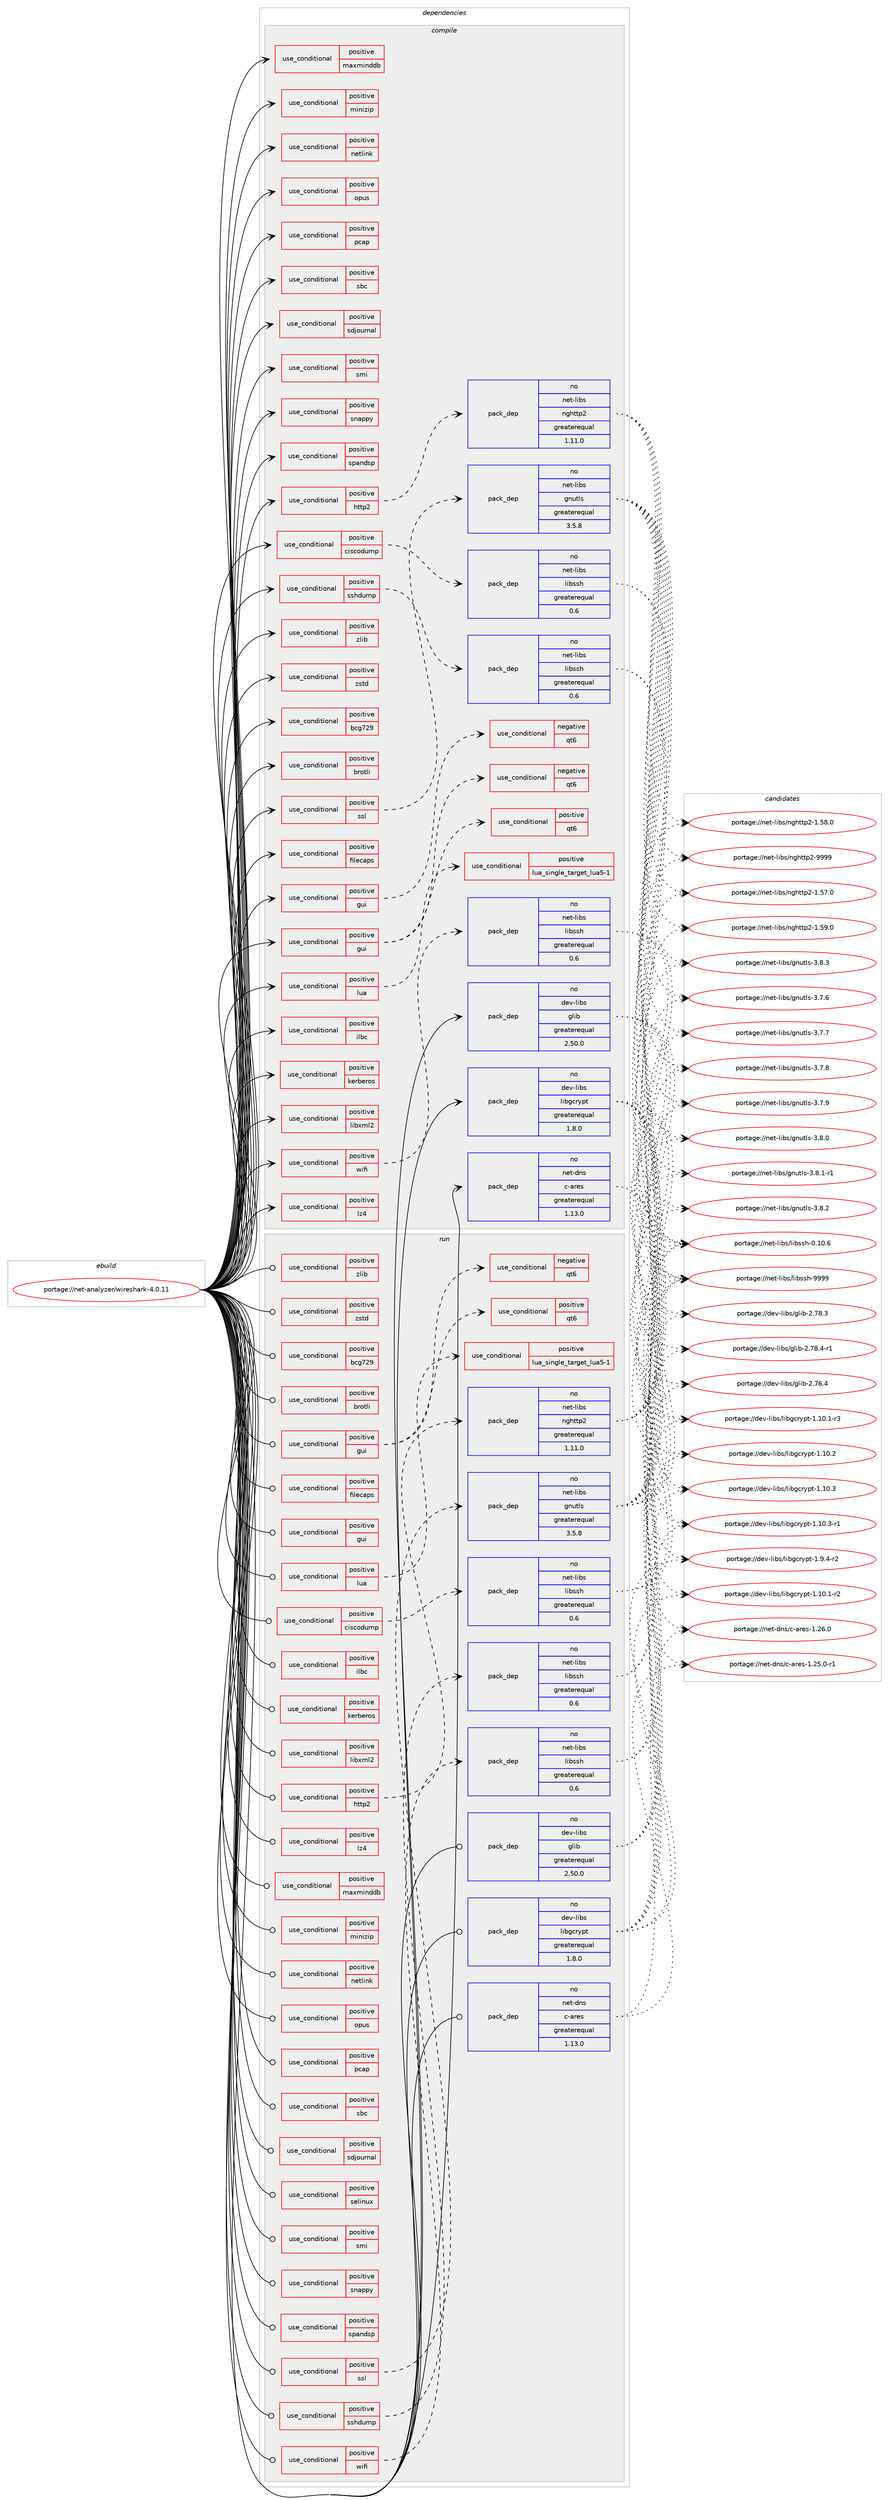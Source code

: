 digraph prolog {

# *************
# Graph options
# *************

newrank=true;
concentrate=true;
compound=true;
graph [rankdir=LR,fontname=Helvetica,fontsize=10,ranksep=1.5];#, ranksep=2.5, nodesep=0.2];
edge  [arrowhead=vee];
node  [fontname=Helvetica,fontsize=10];

# **********
# The ebuild
# **********

subgraph cluster_leftcol {
color=gray;
rank=same;
label=<<i>ebuild</i>>;
id [label="portage://net-analyzer/wireshark-4.0.11", color=red, width=4, href="../net-analyzer/wireshark-4.0.11.svg"];
}

# ****************
# The dependencies
# ****************

subgraph cluster_midcol {
color=gray;
label=<<i>dependencies</i>>;
subgraph cluster_compile {
fillcolor="#eeeeee";
style=filled;
label=<<i>compile</i>>;
subgraph cond592 {
dependency757 [label=<<TABLE BORDER="0" CELLBORDER="1" CELLSPACING="0" CELLPADDING="4"><TR><TD ROWSPAN="3" CELLPADDING="10">use_conditional</TD></TR><TR><TD>positive</TD></TR><TR><TD>bcg729</TD></TR></TABLE>>, shape=none, color=red];
# *** BEGIN UNKNOWN DEPENDENCY TYPE (TODO) ***
# dependency757 -> package_dependency(portage://net-analyzer/wireshark-4.0.11,install,no,media-libs,bcg729,none,[,,],[],[])
# *** END UNKNOWN DEPENDENCY TYPE (TODO) ***

}
id:e -> dependency757:w [weight=20,style="solid",arrowhead="vee"];
subgraph cond593 {
dependency758 [label=<<TABLE BORDER="0" CELLBORDER="1" CELLSPACING="0" CELLPADDING="4"><TR><TD ROWSPAN="3" CELLPADDING="10">use_conditional</TD></TR><TR><TD>positive</TD></TR><TR><TD>brotli</TD></TR></TABLE>>, shape=none, color=red];
# *** BEGIN UNKNOWN DEPENDENCY TYPE (TODO) ***
# dependency758 -> package_dependency(portage://net-analyzer/wireshark-4.0.11,install,no,app-arch,brotli,none,[,,],any_same_slot,[])
# *** END UNKNOWN DEPENDENCY TYPE (TODO) ***

}
id:e -> dependency758:w [weight=20,style="solid",arrowhead="vee"];
subgraph cond594 {
dependency759 [label=<<TABLE BORDER="0" CELLBORDER="1" CELLSPACING="0" CELLPADDING="4"><TR><TD ROWSPAN="3" CELLPADDING="10">use_conditional</TD></TR><TR><TD>positive</TD></TR><TR><TD>ciscodump</TD></TR></TABLE>>, shape=none, color=red];
subgraph pack150 {
dependency760 [label=<<TABLE BORDER="0" CELLBORDER="1" CELLSPACING="0" CELLPADDING="4" WIDTH="220"><TR><TD ROWSPAN="6" CELLPADDING="30">pack_dep</TD></TR><TR><TD WIDTH="110">no</TD></TR><TR><TD>net-libs</TD></TR><TR><TD>libssh</TD></TR><TR><TD>greaterequal</TD></TR><TR><TD>0.6</TD></TR></TABLE>>, shape=none, color=blue];
}
dependency759:e -> dependency760:w [weight=20,style="dashed",arrowhead="vee"];
}
id:e -> dependency759:w [weight=20,style="solid",arrowhead="vee"];
subgraph cond595 {
dependency761 [label=<<TABLE BORDER="0" CELLBORDER="1" CELLSPACING="0" CELLPADDING="4"><TR><TD ROWSPAN="3" CELLPADDING="10">use_conditional</TD></TR><TR><TD>positive</TD></TR><TR><TD>filecaps</TD></TR></TABLE>>, shape=none, color=red];
# *** BEGIN UNKNOWN DEPENDENCY TYPE (TODO) ***
# dependency761 -> package_dependency(portage://net-analyzer/wireshark-4.0.11,install,no,sys-libs,libcap,none,[,,],[],[])
# *** END UNKNOWN DEPENDENCY TYPE (TODO) ***

}
id:e -> dependency761:w [weight=20,style="solid",arrowhead="vee"];
subgraph cond596 {
dependency762 [label=<<TABLE BORDER="0" CELLBORDER="1" CELLSPACING="0" CELLPADDING="4"><TR><TD ROWSPAN="3" CELLPADDING="10">use_conditional</TD></TR><TR><TD>positive</TD></TR><TR><TD>gui</TD></TR></TABLE>>, shape=none, color=red];
subgraph cond597 {
dependency763 [label=<<TABLE BORDER="0" CELLBORDER="1" CELLSPACING="0" CELLPADDING="4"><TR><TD ROWSPAN="3" CELLPADDING="10">use_conditional</TD></TR><TR><TD>negative</TD></TR><TR><TD>qt6</TD></TR></TABLE>>, shape=none, color=red];
# *** BEGIN UNKNOWN DEPENDENCY TYPE (TODO) ***
# dependency763 -> package_dependency(portage://net-analyzer/wireshark-4.0.11,install,no,dev-qt,qtdeclarative,none,[,,],[slot(5)],[])
# *** END UNKNOWN DEPENDENCY TYPE (TODO) ***

}
dependency762:e -> dependency763:w [weight=20,style="dashed",arrowhead="vee"];
}
id:e -> dependency762:w [weight=20,style="solid",arrowhead="vee"];
subgraph cond598 {
dependency764 [label=<<TABLE BORDER="0" CELLBORDER="1" CELLSPACING="0" CELLPADDING="4"><TR><TD ROWSPAN="3" CELLPADDING="10">use_conditional</TD></TR><TR><TD>positive</TD></TR><TR><TD>gui</TD></TR></TABLE>>, shape=none, color=red];
# *** BEGIN UNKNOWN DEPENDENCY TYPE (TODO) ***
# dependency764 -> package_dependency(portage://net-analyzer/wireshark-4.0.11,install,no,x11-misc,xdg-utils,none,[,,],[],[])
# *** END UNKNOWN DEPENDENCY TYPE (TODO) ***

subgraph cond599 {
dependency765 [label=<<TABLE BORDER="0" CELLBORDER="1" CELLSPACING="0" CELLPADDING="4"><TR><TD ROWSPAN="3" CELLPADDING="10">use_conditional</TD></TR><TR><TD>positive</TD></TR><TR><TD>qt6</TD></TR></TABLE>>, shape=none, color=red];
# *** BEGIN UNKNOWN DEPENDENCY TYPE (TODO) ***
# dependency765 -> package_dependency(portage://net-analyzer/wireshark-4.0.11,install,no,dev-qt,qtbase,none,[,,],[slot(6)],[use(enable(concurrent),none),use(enable(dbus),none),use(enable(gui),none),use(enable(widgets),none)])
# *** END UNKNOWN DEPENDENCY TYPE (TODO) ***

# *** BEGIN UNKNOWN DEPENDENCY TYPE (TODO) ***
# dependency765 -> package_dependency(portage://net-analyzer/wireshark-4.0.11,install,no,dev-qt,qt5compat,none,[,,],[slot(6)],[])
# *** END UNKNOWN DEPENDENCY TYPE (TODO) ***

# *** BEGIN UNKNOWN DEPENDENCY TYPE (TODO) ***
# dependency765 -> package_dependency(portage://net-analyzer/wireshark-4.0.11,install,no,dev-qt,qtmultimedia,none,[,,],[slot(6)],[])
# *** END UNKNOWN DEPENDENCY TYPE (TODO) ***

}
dependency764:e -> dependency765:w [weight=20,style="dashed",arrowhead="vee"];
subgraph cond600 {
dependency766 [label=<<TABLE BORDER="0" CELLBORDER="1" CELLSPACING="0" CELLPADDING="4"><TR><TD ROWSPAN="3" CELLPADDING="10">use_conditional</TD></TR><TR><TD>negative</TD></TR><TR><TD>qt6</TD></TR></TABLE>>, shape=none, color=red];
# *** BEGIN UNKNOWN DEPENDENCY TYPE (TODO) ***
# dependency766 -> package_dependency(portage://net-analyzer/wireshark-4.0.11,install,no,dev-qt,qtcore,none,[,,],[slot(5)],[])
# *** END UNKNOWN DEPENDENCY TYPE (TODO) ***

# *** BEGIN UNKNOWN DEPENDENCY TYPE (TODO) ***
# dependency766 -> package_dependency(portage://net-analyzer/wireshark-4.0.11,install,no,dev-qt,qtconcurrent,none,[,,],[slot(5)],[])
# *** END UNKNOWN DEPENDENCY TYPE (TODO) ***

# *** BEGIN UNKNOWN DEPENDENCY TYPE (TODO) ***
# dependency766 -> package_dependency(portage://net-analyzer/wireshark-4.0.11,install,no,dev-qt,qtgui,none,[,,],[slot(5)],[])
# *** END UNKNOWN DEPENDENCY TYPE (TODO) ***

# *** BEGIN UNKNOWN DEPENDENCY TYPE (TODO) ***
# dependency766 -> package_dependency(portage://net-analyzer/wireshark-4.0.11,install,no,dev-qt,qtmultimedia,none,[,,],[slot(5)],[])
# *** END UNKNOWN DEPENDENCY TYPE (TODO) ***

# *** BEGIN UNKNOWN DEPENDENCY TYPE (TODO) ***
# dependency766 -> package_dependency(portage://net-analyzer/wireshark-4.0.11,install,no,dev-qt,qtprintsupport,none,[,,],[slot(5)],[])
# *** END UNKNOWN DEPENDENCY TYPE (TODO) ***

# *** BEGIN UNKNOWN DEPENDENCY TYPE (TODO) ***
# dependency766 -> package_dependency(portage://net-analyzer/wireshark-4.0.11,install,no,dev-qt,qtwidgets,none,[,,],[slot(5)],[])
# *** END UNKNOWN DEPENDENCY TYPE (TODO) ***

}
dependency764:e -> dependency766:w [weight=20,style="dashed",arrowhead="vee"];
}
id:e -> dependency764:w [weight=20,style="solid",arrowhead="vee"];
subgraph cond601 {
dependency767 [label=<<TABLE BORDER="0" CELLBORDER="1" CELLSPACING="0" CELLPADDING="4"><TR><TD ROWSPAN="3" CELLPADDING="10">use_conditional</TD></TR><TR><TD>positive</TD></TR><TR><TD>http2</TD></TR></TABLE>>, shape=none, color=red];
subgraph pack151 {
dependency768 [label=<<TABLE BORDER="0" CELLBORDER="1" CELLSPACING="0" CELLPADDING="4" WIDTH="220"><TR><TD ROWSPAN="6" CELLPADDING="30">pack_dep</TD></TR><TR><TD WIDTH="110">no</TD></TR><TR><TD>net-libs</TD></TR><TR><TD>nghttp2</TD></TR><TR><TD>greaterequal</TD></TR><TR><TD>1.11.0</TD></TR></TABLE>>, shape=none, color=blue];
}
dependency767:e -> dependency768:w [weight=20,style="dashed",arrowhead="vee"];
}
id:e -> dependency767:w [weight=20,style="solid",arrowhead="vee"];
subgraph cond602 {
dependency769 [label=<<TABLE BORDER="0" CELLBORDER="1" CELLSPACING="0" CELLPADDING="4"><TR><TD ROWSPAN="3" CELLPADDING="10">use_conditional</TD></TR><TR><TD>positive</TD></TR><TR><TD>ilbc</TD></TR></TABLE>>, shape=none, color=red];
# *** BEGIN UNKNOWN DEPENDENCY TYPE (TODO) ***
# dependency769 -> package_dependency(portage://net-analyzer/wireshark-4.0.11,install,no,media-libs,libilbc,none,[,,],any_same_slot,[])
# *** END UNKNOWN DEPENDENCY TYPE (TODO) ***

}
id:e -> dependency769:w [weight=20,style="solid",arrowhead="vee"];
subgraph cond603 {
dependency770 [label=<<TABLE BORDER="0" CELLBORDER="1" CELLSPACING="0" CELLPADDING="4"><TR><TD ROWSPAN="3" CELLPADDING="10">use_conditional</TD></TR><TR><TD>positive</TD></TR><TR><TD>kerberos</TD></TR></TABLE>>, shape=none, color=red];
# *** BEGIN UNKNOWN DEPENDENCY TYPE (TODO) ***
# dependency770 -> package_dependency(portage://net-analyzer/wireshark-4.0.11,install,no,virtual,krb5,none,[,,],[],[])
# *** END UNKNOWN DEPENDENCY TYPE (TODO) ***

}
id:e -> dependency770:w [weight=20,style="solid",arrowhead="vee"];
subgraph cond604 {
dependency771 [label=<<TABLE BORDER="0" CELLBORDER="1" CELLSPACING="0" CELLPADDING="4"><TR><TD ROWSPAN="3" CELLPADDING="10">use_conditional</TD></TR><TR><TD>positive</TD></TR><TR><TD>libxml2</TD></TR></TABLE>>, shape=none, color=red];
# *** BEGIN UNKNOWN DEPENDENCY TYPE (TODO) ***
# dependency771 -> package_dependency(portage://net-analyzer/wireshark-4.0.11,install,no,dev-libs,libxml2,none,[,,],[],[])
# *** END UNKNOWN DEPENDENCY TYPE (TODO) ***

}
id:e -> dependency771:w [weight=20,style="solid",arrowhead="vee"];
subgraph cond605 {
dependency772 [label=<<TABLE BORDER="0" CELLBORDER="1" CELLSPACING="0" CELLPADDING="4"><TR><TD ROWSPAN="3" CELLPADDING="10">use_conditional</TD></TR><TR><TD>positive</TD></TR><TR><TD>lua</TD></TR></TABLE>>, shape=none, color=red];
subgraph cond606 {
dependency773 [label=<<TABLE BORDER="0" CELLBORDER="1" CELLSPACING="0" CELLPADDING="4"><TR><TD ROWSPAN="3" CELLPADDING="10">use_conditional</TD></TR><TR><TD>positive</TD></TR><TR><TD>lua_single_target_lua5-1</TD></TR></TABLE>>, shape=none, color=red];
# *** BEGIN UNKNOWN DEPENDENCY TYPE (TODO) ***
# dependency773 -> package_dependency(portage://net-analyzer/wireshark-4.0.11,install,no,dev-lang,lua,none,[,,],[slot(5.1)],[])
# *** END UNKNOWN DEPENDENCY TYPE (TODO) ***

}
dependency772:e -> dependency773:w [weight=20,style="dashed",arrowhead="vee"];
}
id:e -> dependency772:w [weight=20,style="solid",arrowhead="vee"];
subgraph cond607 {
dependency774 [label=<<TABLE BORDER="0" CELLBORDER="1" CELLSPACING="0" CELLPADDING="4"><TR><TD ROWSPAN="3" CELLPADDING="10">use_conditional</TD></TR><TR><TD>positive</TD></TR><TR><TD>lz4</TD></TR></TABLE>>, shape=none, color=red];
# *** BEGIN UNKNOWN DEPENDENCY TYPE (TODO) ***
# dependency774 -> package_dependency(portage://net-analyzer/wireshark-4.0.11,install,no,app-arch,lz4,none,[,,],any_same_slot,[])
# *** END UNKNOWN DEPENDENCY TYPE (TODO) ***

}
id:e -> dependency774:w [weight=20,style="solid",arrowhead="vee"];
subgraph cond608 {
dependency775 [label=<<TABLE BORDER="0" CELLBORDER="1" CELLSPACING="0" CELLPADDING="4"><TR><TD ROWSPAN="3" CELLPADDING="10">use_conditional</TD></TR><TR><TD>positive</TD></TR><TR><TD>maxminddb</TD></TR></TABLE>>, shape=none, color=red];
# *** BEGIN UNKNOWN DEPENDENCY TYPE (TODO) ***
# dependency775 -> package_dependency(portage://net-analyzer/wireshark-4.0.11,install,no,dev-libs,libmaxminddb,none,[,,],any_same_slot,[])
# *** END UNKNOWN DEPENDENCY TYPE (TODO) ***

}
id:e -> dependency775:w [weight=20,style="solid",arrowhead="vee"];
subgraph cond609 {
dependency776 [label=<<TABLE BORDER="0" CELLBORDER="1" CELLSPACING="0" CELLPADDING="4"><TR><TD ROWSPAN="3" CELLPADDING="10">use_conditional</TD></TR><TR><TD>positive</TD></TR><TR><TD>minizip</TD></TR></TABLE>>, shape=none, color=red];
# *** BEGIN UNKNOWN DEPENDENCY TYPE (TODO) ***
# dependency776 -> package_dependency(portage://net-analyzer/wireshark-4.0.11,install,no,sys-libs,zlib,none,[,,],[],[use(enable(minizip),none)])
# *** END UNKNOWN DEPENDENCY TYPE (TODO) ***

}
id:e -> dependency776:w [weight=20,style="solid",arrowhead="vee"];
subgraph cond610 {
dependency777 [label=<<TABLE BORDER="0" CELLBORDER="1" CELLSPACING="0" CELLPADDING="4"><TR><TD ROWSPAN="3" CELLPADDING="10">use_conditional</TD></TR><TR><TD>positive</TD></TR><TR><TD>netlink</TD></TR></TABLE>>, shape=none, color=red];
# *** BEGIN UNKNOWN DEPENDENCY TYPE (TODO) ***
# dependency777 -> package_dependency(portage://net-analyzer/wireshark-4.0.11,install,no,dev-libs,libnl,none,[,,],[slot(3)],[])
# *** END UNKNOWN DEPENDENCY TYPE (TODO) ***

}
id:e -> dependency777:w [weight=20,style="solid",arrowhead="vee"];
subgraph cond611 {
dependency778 [label=<<TABLE BORDER="0" CELLBORDER="1" CELLSPACING="0" CELLPADDING="4"><TR><TD ROWSPAN="3" CELLPADDING="10">use_conditional</TD></TR><TR><TD>positive</TD></TR><TR><TD>opus</TD></TR></TABLE>>, shape=none, color=red];
# *** BEGIN UNKNOWN DEPENDENCY TYPE (TODO) ***
# dependency778 -> package_dependency(portage://net-analyzer/wireshark-4.0.11,install,no,media-libs,opus,none,[,,],[],[])
# *** END UNKNOWN DEPENDENCY TYPE (TODO) ***

}
id:e -> dependency778:w [weight=20,style="solid",arrowhead="vee"];
subgraph cond612 {
dependency779 [label=<<TABLE BORDER="0" CELLBORDER="1" CELLSPACING="0" CELLPADDING="4"><TR><TD ROWSPAN="3" CELLPADDING="10">use_conditional</TD></TR><TR><TD>positive</TD></TR><TR><TD>pcap</TD></TR></TABLE>>, shape=none, color=red];
# *** BEGIN UNKNOWN DEPENDENCY TYPE (TODO) ***
# dependency779 -> package_dependency(portage://net-analyzer/wireshark-4.0.11,install,no,net-libs,libpcap,none,[,,],[],[])
# *** END UNKNOWN DEPENDENCY TYPE (TODO) ***

}
id:e -> dependency779:w [weight=20,style="solid",arrowhead="vee"];
subgraph cond613 {
dependency780 [label=<<TABLE BORDER="0" CELLBORDER="1" CELLSPACING="0" CELLPADDING="4"><TR><TD ROWSPAN="3" CELLPADDING="10">use_conditional</TD></TR><TR><TD>positive</TD></TR><TR><TD>sbc</TD></TR></TABLE>>, shape=none, color=red];
# *** BEGIN UNKNOWN DEPENDENCY TYPE (TODO) ***
# dependency780 -> package_dependency(portage://net-analyzer/wireshark-4.0.11,install,no,media-libs,sbc,none,[,,],[],[])
# *** END UNKNOWN DEPENDENCY TYPE (TODO) ***

}
id:e -> dependency780:w [weight=20,style="solid",arrowhead="vee"];
subgraph cond614 {
dependency781 [label=<<TABLE BORDER="0" CELLBORDER="1" CELLSPACING="0" CELLPADDING="4"><TR><TD ROWSPAN="3" CELLPADDING="10">use_conditional</TD></TR><TR><TD>positive</TD></TR><TR><TD>sdjournal</TD></TR></TABLE>>, shape=none, color=red];
# *** BEGIN UNKNOWN DEPENDENCY TYPE (TODO) ***
# dependency781 -> package_dependency(portage://net-analyzer/wireshark-4.0.11,install,no,sys-apps,systemd,none,[,,],any_same_slot,[])
# *** END UNKNOWN DEPENDENCY TYPE (TODO) ***

}
id:e -> dependency781:w [weight=20,style="solid",arrowhead="vee"];
subgraph cond615 {
dependency782 [label=<<TABLE BORDER="0" CELLBORDER="1" CELLSPACING="0" CELLPADDING="4"><TR><TD ROWSPAN="3" CELLPADDING="10">use_conditional</TD></TR><TR><TD>positive</TD></TR><TR><TD>smi</TD></TR></TABLE>>, shape=none, color=red];
# *** BEGIN UNKNOWN DEPENDENCY TYPE (TODO) ***
# dependency782 -> package_dependency(portage://net-analyzer/wireshark-4.0.11,install,no,net-libs,libsmi,none,[,,],[],[])
# *** END UNKNOWN DEPENDENCY TYPE (TODO) ***

}
id:e -> dependency782:w [weight=20,style="solid",arrowhead="vee"];
subgraph cond616 {
dependency783 [label=<<TABLE BORDER="0" CELLBORDER="1" CELLSPACING="0" CELLPADDING="4"><TR><TD ROWSPAN="3" CELLPADDING="10">use_conditional</TD></TR><TR><TD>positive</TD></TR><TR><TD>snappy</TD></TR></TABLE>>, shape=none, color=red];
# *** BEGIN UNKNOWN DEPENDENCY TYPE (TODO) ***
# dependency783 -> package_dependency(portage://net-analyzer/wireshark-4.0.11,install,no,app-arch,snappy,none,[,,],any_same_slot,[])
# *** END UNKNOWN DEPENDENCY TYPE (TODO) ***

}
id:e -> dependency783:w [weight=20,style="solid",arrowhead="vee"];
subgraph cond617 {
dependency784 [label=<<TABLE BORDER="0" CELLBORDER="1" CELLSPACING="0" CELLPADDING="4"><TR><TD ROWSPAN="3" CELLPADDING="10">use_conditional</TD></TR><TR><TD>positive</TD></TR><TR><TD>spandsp</TD></TR></TABLE>>, shape=none, color=red];
# *** BEGIN UNKNOWN DEPENDENCY TYPE (TODO) ***
# dependency784 -> package_dependency(portage://net-analyzer/wireshark-4.0.11,install,no,media-libs,spandsp,none,[,,],any_same_slot,[])
# *** END UNKNOWN DEPENDENCY TYPE (TODO) ***

}
id:e -> dependency784:w [weight=20,style="solid",arrowhead="vee"];
subgraph cond618 {
dependency785 [label=<<TABLE BORDER="0" CELLBORDER="1" CELLSPACING="0" CELLPADDING="4"><TR><TD ROWSPAN="3" CELLPADDING="10">use_conditional</TD></TR><TR><TD>positive</TD></TR><TR><TD>sshdump</TD></TR></TABLE>>, shape=none, color=red];
subgraph pack152 {
dependency786 [label=<<TABLE BORDER="0" CELLBORDER="1" CELLSPACING="0" CELLPADDING="4" WIDTH="220"><TR><TD ROWSPAN="6" CELLPADDING="30">pack_dep</TD></TR><TR><TD WIDTH="110">no</TD></TR><TR><TD>net-libs</TD></TR><TR><TD>libssh</TD></TR><TR><TD>greaterequal</TD></TR><TR><TD>0.6</TD></TR></TABLE>>, shape=none, color=blue];
}
dependency785:e -> dependency786:w [weight=20,style="dashed",arrowhead="vee"];
}
id:e -> dependency785:w [weight=20,style="solid",arrowhead="vee"];
subgraph cond619 {
dependency787 [label=<<TABLE BORDER="0" CELLBORDER="1" CELLSPACING="0" CELLPADDING="4"><TR><TD ROWSPAN="3" CELLPADDING="10">use_conditional</TD></TR><TR><TD>positive</TD></TR><TR><TD>ssl</TD></TR></TABLE>>, shape=none, color=red];
subgraph pack153 {
dependency788 [label=<<TABLE BORDER="0" CELLBORDER="1" CELLSPACING="0" CELLPADDING="4" WIDTH="220"><TR><TD ROWSPAN="6" CELLPADDING="30">pack_dep</TD></TR><TR><TD WIDTH="110">no</TD></TR><TR><TD>net-libs</TD></TR><TR><TD>gnutls</TD></TR><TR><TD>greaterequal</TD></TR><TR><TD>3.5.8</TD></TR></TABLE>>, shape=none, color=blue];
}
dependency787:e -> dependency788:w [weight=20,style="dashed",arrowhead="vee"];
}
id:e -> dependency787:w [weight=20,style="solid",arrowhead="vee"];
subgraph cond620 {
dependency789 [label=<<TABLE BORDER="0" CELLBORDER="1" CELLSPACING="0" CELLPADDING="4"><TR><TD ROWSPAN="3" CELLPADDING="10">use_conditional</TD></TR><TR><TD>positive</TD></TR><TR><TD>wifi</TD></TR></TABLE>>, shape=none, color=red];
subgraph pack154 {
dependency790 [label=<<TABLE BORDER="0" CELLBORDER="1" CELLSPACING="0" CELLPADDING="4" WIDTH="220"><TR><TD ROWSPAN="6" CELLPADDING="30">pack_dep</TD></TR><TR><TD WIDTH="110">no</TD></TR><TR><TD>net-libs</TD></TR><TR><TD>libssh</TD></TR><TR><TD>greaterequal</TD></TR><TR><TD>0.6</TD></TR></TABLE>>, shape=none, color=blue];
}
dependency789:e -> dependency790:w [weight=20,style="dashed",arrowhead="vee"];
}
id:e -> dependency789:w [weight=20,style="solid",arrowhead="vee"];
subgraph cond621 {
dependency791 [label=<<TABLE BORDER="0" CELLBORDER="1" CELLSPACING="0" CELLPADDING="4"><TR><TD ROWSPAN="3" CELLPADDING="10">use_conditional</TD></TR><TR><TD>positive</TD></TR><TR><TD>zlib</TD></TR></TABLE>>, shape=none, color=red];
# *** BEGIN UNKNOWN DEPENDENCY TYPE (TODO) ***
# dependency791 -> package_dependency(portage://net-analyzer/wireshark-4.0.11,install,no,sys-libs,zlib,none,[,,],[],[])
# *** END UNKNOWN DEPENDENCY TYPE (TODO) ***

}
id:e -> dependency791:w [weight=20,style="solid",arrowhead="vee"];
subgraph cond622 {
dependency792 [label=<<TABLE BORDER="0" CELLBORDER="1" CELLSPACING="0" CELLPADDING="4"><TR><TD ROWSPAN="3" CELLPADDING="10">use_conditional</TD></TR><TR><TD>positive</TD></TR><TR><TD>zstd</TD></TR></TABLE>>, shape=none, color=red];
# *** BEGIN UNKNOWN DEPENDENCY TYPE (TODO) ***
# dependency792 -> package_dependency(portage://net-analyzer/wireshark-4.0.11,install,no,app-arch,zstd,none,[,,],any_same_slot,[])
# *** END UNKNOWN DEPENDENCY TYPE (TODO) ***

}
id:e -> dependency792:w [weight=20,style="solid",arrowhead="vee"];
# *** BEGIN UNKNOWN DEPENDENCY TYPE (TODO) ***
# id -> package_dependency(portage://net-analyzer/wireshark-4.0.11,install,no,acct-group,pcap,none,[,,],[],[])
# *** END UNKNOWN DEPENDENCY TYPE (TODO) ***

subgraph pack155 {
dependency793 [label=<<TABLE BORDER="0" CELLBORDER="1" CELLSPACING="0" CELLPADDING="4" WIDTH="220"><TR><TD ROWSPAN="6" CELLPADDING="30">pack_dep</TD></TR><TR><TD WIDTH="110">no</TD></TR><TR><TD>dev-libs</TD></TR><TR><TD>glib</TD></TR><TR><TD>greaterequal</TD></TR><TR><TD>2.50.0</TD></TR></TABLE>>, shape=none, color=blue];
}
id:e -> dependency793:w [weight=20,style="solid",arrowhead="vee"];
subgraph pack156 {
dependency794 [label=<<TABLE BORDER="0" CELLBORDER="1" CELLSPACING="0" CELLPADDING="4" WIDTH="220"><TR><TD ROWSPAN="6" CELLPADDING="30">pack_dep</TD></TR><TR><TD WIDTH="110">no</TD></TR><TR><TD>dev-libs</TD></TR><TR><TD>libgcrypt</TD></TR><TR><TD>greaterequal</TD></TR><TR><TD>1.8.0</TD></TR></TABLE>>, shape=none, color=blue];
}
id:e -> dependency794:w [weight=20,style="solid",arrowhead="vee"];
# *** BEGIN UNKNOWN DEPENDENCY TYPE (TODO) ***
# id -> package_dependency(portage://net-analyzer/wireshark-4.0.11,install,no,dev-libs,libpcre2,none,[,,],[],[])
# *** END UNKNOWN DEPENDENCY TYPE (TODO) ***

# *** BEGIN UNKNOWN DEPENDENCY TYPE (TODO) ***
# id -> package_dependency(portage://net-analyzer/wireshark-4.0.11,install,no,media-libs,speexdsp,none,[,,],[],[])
# *** END UNKNOWN DEPENDENCY TYPE (TODO) ***

subgraph pack157 {
dependency795 [label=<<TABLE BORDER="0" CELLBORDER="1" CELLSPACING="0" CELLPADDING="4" WIDTH="220"><TR><TD ROWSPAN="6" CELLPADDING="30">pack_dep</TD></TR><TR><TD WIDTH="110">no</TD></TR><TR><TD>net-dns</TD></TR><TR><TD>c-ares</TD></TR><TR><TD>greaterequal</TD></TR><TR><TD>1.13.0</TD></TR></TABLE>>, shape=none, color=blue];
}
id:e -> dependency795:w [weight=20,style="solid",arrowhead="vee"];
}
subgraph cluster_compileandrun {
fillcolor="#eeeeee";
style=filled;
label=<<i>compile and run</i>>;
}
subgraph cluster_run {
fillcolor="#eeeeee";
style=filled;
label=<<i>run</i>>;
subgraph cond623 {
dependency796 [label=<<TABLE BORDER="0" CELLBORDER="1" CELLSPACING="0" CELLPADDING="4"><TR><TD ROWSPAN="3" CELLPADDING="10">use_conditional</TD></TR><TR><TD>positive</TD></TR><TR><TD>bcg729</TD></TR></TABLE>>, shape=none, color=red];
# *** BEGIN UNKNOWN DEPENDENCY TYPE (TODO) ***
# dependency796 -> package_dependency(portage://net-analyzer/wireshark-4.0.11,run,no,media-libs,bcg729,none,[,,],[],[])
# *** END UNKNOWN DEPENDENCY TYPE (TODO) ***

}
id:e -> dependency796:w [weight=20,style="solid",arrowhead="odot"];
subgraph cond624 {
dependency797 [label=<<TABLE BORDER="0" CELLBORDER="1" CELLSPACING="0" CELLPADDING="4"><TR><TD ROWSPAN="3" CELLPADDING="10">use_conditional</TD></TR><TR><TD>positive</TD></TR><TR><TD>brotli</TD></TR></TABLE>>, shape=none, color=red];
# *** BEGIN UNKNOWN DEPENDENCY TYPE (TODO) ***
# dependency797 -> package_dependency(portage://net-analyzer/wireshark-4.0.11,run,no,app-arch,brotli,none,[,,],any_same_slot,[])
# *** END UNKNOWN DEPENDENCY TYPE (TODO) ***

}
id:e -> dependency797:w [weight=20,style="solid",arrowhead="odot"];
subgraph cond625 {
dependency798 [label=<<TABLE BORDER="0" CELLBORDER="1" CELLSPACING="0" CELLPADDING="4"><TR><TD ROWSPAN="3" CELLPADDING="10">use_conditional</TD></TR><TR><TD>positive</TD></TR><TR><TD>ciscodump</TD></TR></TABLE>>, shape=none, color=red];
subgraph pack158 {
dependency799 [label=<<TABLE BORDER="0" CELLBORDER="1" CELLSPACING="0" CELLPADDING="4" WIDTH="220"><TR><TD ROWSPAN="6" CELLPADDING="30">pack_dep</TD></TR><TR><TD WIDTH="110">no</TD></TR><TR><TD>net-libs</TD></TR><TR><TD>libssh</TD></TR><TR><TD>greaterequal</TD></TR><TR><TD>0.6</TD></TR></TABLE>>, shape=none, color=blue];
}
dependency798:e -> dependency799:w [weight=20,style="dashed",arrowhead="vee"];
}
id:e -> dependency798:w [weight=20,style="solid",arrowhead="odot"];
subgraph cond626 {
dependency800 [label=<<TABLE BORDER="0" CELLBORDER="1" CELLSPACING="0" CELLPADDING="4"><TR><TD ROWSPAN="3" CELLPADDING="10">use_conditional</TD></TR><TR><TD>positive</TD></TR><TR><TD>filecaps</TD></TR></TABLE>>, shape=none, color=red];
# *** BEGIN UNKNOWN DEPENDENCY TYPE (TODO) ***
# dependency800 -> package_dependency(portage://net-analyzer/wireshark-4.0.11,run,no,sys-libs,libcap,none,[,,],[],[])
# *** END UNKNOWN DEPENDENCY TYPE (TODO) ***

}
id:e -> dependency800:w [weight=20,style="solid",arrowhead="odot"];
subgraph cond627 {
dependency801 [label=<<TABLE BORDER="0" CELLBORDER="1" CELLSPACING="0" CELLPADDING="4"><TR><TD ROWSPAN="3" CELLPADDING="10">use_conditional</TD></TR><TR><TD>positive</TD></TR><TR><TD>gui</TD></TR></TABLE>>, shape=none, color=red];
# *** BEGIN UNKNOWN DEPENDENCY TYPE (TODO) ***
# dependency801 -> package_dependency(portage://net-analyzer/wireshark-4.0.11,run,no,virtual,freedesktop-icon-theme,none,[,,],[],[])
# *** END UNKNOWN DEPENDENCY TYPE (TODO) ***

}
id:e -> dependency801:w [weight=20,style="solid",arrowhead="odot"];
subgraph cond628 {
dependency802 [label=<<TABLE BORDER="0" CELLBORDER="1" CELLSPACING="0" CELLPADDING="4"><TR><TD ROWSPAN="3" CELLPADDING="10">use_conditional</TD></TR><TR><TD>positive</TD></TR><TR><TD>gui</TD></TR></TABLE>>, shape=none, color=red];
# *** BEGIN UNKNOWN DEPENDENCY TYPE (TODO) ***
# dependency802 -> package_dependency(portage://net-analyzer/wireshark-4.0.11,run,no,x11-misc,xdg-utils,none,[,,],[],[])
# *** END UNKNOWN DEPENDENCY TYPE (TODO) ***

subgraph cond629 {
dependency803 [label=<<TABLE BORDER="0" CELLBORDER="1" CELLSPACING="0" CELLPADDING="4"><TR><TD ROWSPAN="3" CELLPADDING="10">use_conditional</TD></TR><TR><TD>positive</TD></TR><TR><TD>qt6</TD></TR></TABLE>>, shape=none, color=red];
# *** BEGIN UNKNOWN DEPENDENCY TYPE (TODO) ***
# dependency803 -> package_dependency(portage://net-analyzer/wireshark-4.0.11,run,no,dev-qt,qtbase,none,[,,],[slot(6)],[use(enable(concurrent),none),use(enable(dbus),none),use(enable(gui),none),use(enable(widgets),none)])
# *** END UNKNOWN DEPENDENCY TYPE (TODO) ***

# *** BEGIN UNKNOWN DEPENDENCY TYPE (TODO) ***
# dependency803 -> package_dependency(portage://net-analyzer/wireshark-4.0.11,run,no,dev-qt,qt5compat,none,[,,],[slot(6)],[])
# *** END UNKNOWN DEPENDENCY TYPE (TODO) ***

# *** BEGIN UNKNOWN DEPENDENCY TYPE (TODO) ***
# dependency803 -> package_dependency(portage://net-analyzer/wireshark-4.0.11,run,no,dev-qt,qtmultimedia,none,[,,],[slot(6)],[])
# *** END UNKNOWN DEPENDENCY TYPE (TODO) ***

}
dependency802:e -> dependency803:w [weight=20,style="dashed",arrowhead="vee"];
subgraph cond630 {
dependency804 [label=<<TABLE BORDER="0" CELLBORDER="1" CELLSPACING="0" CELLPADDING="4"><TR><TD ROWSPAN="3" CELLPADDING="10">use_conditional</TD></TR><TR><TD>negative</TD></TR><TR><TD>qt6</TD></TR></TABLE>>, shape=none, color=red];
# *** BEGIN UNKNOWN DEPENDENCY TYPE (TODO) ***
# dependency804 -> package_dependency(portage://net-analyzer/wireshark-4.0.11,run,no,dev-qt,qtcore,none,[,,],[slot(5)],[])
# *** END UNKNOWN DEPENDENCY TYPE (TODO) ***

# *** BEGIN UNKNOWN DEPENDENCY TYPE (TODO) ***
# dependency804 -> package_dependency(portage://net-analyzer/wireshark-4.0.11,run,no,dev-qt,qtconcurrent,none,[,,],[slot(5)],[])
# *** END UNKNOWN DEPENDENCY TYPE (TODO) ***

# *** BEGIN UNKNOWN DEPENDENCY TYPE (TODO) ***
# dependency804 -> package_dependency(portage://net-analyzer/wireshark-4.0.11,run,no,dev-qt,qtgui,none,[,,],[slot(5)],[])
# *** END UNKNOWN DEPENDENCY TYPE (TODO) ***

# *** BEGIN UNKNOWN DEPENDENCY TYPE (TODO) ***
# dependency804 -> package_dependency(portage://net-analyzer/wireshark-4.0.11,run,no,dev-qt,qtmultimedia,none,[,,],[slot(5)],[])
# *** END UNKNOWN DEPENDENCY TYPE (TODO) ***

# *** BEGIN UNKNOWN DEPENDENCY TYPE (TODO) ***
# dependency804 -> package_dependency(portage://net-analyzer/wireshark-4.0.11,run,no,dev-qt,qtprintsupport,none,[,,],[slot(5)],[])
# *** END UNKNOWN DEPENDENCY TYPE (TODO) ***

# *** BEGIN UNKNOWN DEPENDENCY TYPE (TODO) ***
# dependency804 -> package_dependency(portage://net-analyzer/wireshark-4.0.11,run,no,dev-qt,qtwidgets,none,[,,],[slot(5)],[])
# *** END UNKNOWN DEPENDENCY TYPE (TODO) ***

}
dependency802:e -> dependency804:w [weight=20,style="dashed",arrowhead="vee"];
}
id:e -> dependency802:w [weight=20,style="solid",arrowhead="odot"];
subgraph cond631 {
dependency805 [label=<<TABLE BORDER="0" CELLBORDER="1" CELLSPACING="0" CELLPADDING="4"><TR><TD ROWSPAN="3" CELLPADDING="10">use_conditional</TD></TR><TR><TD>positive</TD></TR><TR><TD>http2</TD></TR></TABLE>>, shape=none, color=red];
subgraph pack159 {
dependency806 [label=<<TABLE BORDER="0" CELLBORDER="1" CELLSPACING="0" CELLPADDING="4" WIDTH="220"><TR><TD ROWSPAN="6" CELLPADDING="30">pack_dep</TD></TR><TR><TD WIDTH="110">no</TD></TR><TR><TD>net-libs</TD></TR><TR><TD>nghttp2</TD></TR><TR><TD>greaterequal</TD></TR><TR><TD>1.11.0</TD></TR></TABLE>>, shape=none, color=blue];
}
dependency805:e -> dependency806:w [weight=20,style="dashed",arrowhead="vee"];
}
id:e -> dependency805:w [weight=20,style="solid",arrowhead="odot"];
subgraph cond632 {
dependency807 [label=<<TABLE BORDER="0" CELLBORDER="1" CELLSPACING="0" CELLPADDING="4"><TR><TD ROWSPAN="3" CELLPADDING="10">use_conditional</TD></TR><TR><TD>positive</TD></TR><TR><TD>ilbc</TD></TR></TABLE>>, shape=none, color=red];
# *** BEGIN UNKNOWN DEPENDENCY TYPE (TODO) ***
# dependency807 -> package_dependency(portage://net-analyzer/wireshark-4.0.11,run,no,media-libs,libilbc,none,[,,],any_same_slot,[])
# *** END UNKNOWN DEPENDENCY TYPE (TODO) ***

}
id:e -> dependency807:w [weight=20,style="solid",arrowhead="odot"];
subgraph cond633 {
dependency808 [label=<<TABLE BORDER="0" CELLBORDER="1" CELLSPACING="0" CELLPADDING="4"><TR><TD ROWSPAN="3" CELLPADDING="10">use_conditional</TD></TR><TR><TD>positive</TD></TR><TR><TD>kerberos</TD></TR></TABLE>>, shape=none, color=red];
# *** BEGIN UNKNOWN DEPENDENCY TYPE (TODO) ***
# dependency808 -> package_dependency(portage://net-analyzer/wireshark-4.0.11,run,no,virtual,krb5,none,[,,],[],[])
# *** END UNKNOWN DEPENDENCY TYPE (TODO) ***

}
id:e -> dependency808:w [weight=20,style="solid",arrowhead="odot"];
subgraph cond634 {
dependency809 [label=<<TABLE BORDER="0" CELLBORDER="1" CELLSPACING="0" CELLPADDING="4"><TR><TD ROWSPAN="3" CELLPADDING="10">use_conditional</TD></TR><TR><TD>positive</TD></TR><TR><TD>libxml2</TD></TR></TABLE>>, shape=none, color=red];
# *** BEGIN UNKNOWN DEPENDENCY TYPE (TODO) ***
# dependency809 -> package_dependency(portage://net-analyzer/wireshark-4.0.11,run,no,dev-libs,libxml2,none,[,,],[],[])
# *** END UNKNOWN DEPENDENCY TYPE (TODO) ***

}
id:e -> dependency809:w [weight=20,style="solid",arrowhead="odot"];
subgraph cond635 {
dependency810 [label=<<TABLE BORDER="0" CELLBORDER="1" CELLSPACING="0" CELLPADDING="4"><TR><TD ROWSPAN="3" CELLPADDING="10">use_conditional</TD></TR><TR><TD>positive</TD></TR><TR><TD>lua</TD></TR></TABLE>>, shape=none, color=red];
subgraph cond636 {
dependency811 [label=<<TABLE BORDER="0" CELLBORDER="1" CELLSPACING="0" CELLPADDING="4"><TR><TD ROWSPAN="3" CELLPADDING="10">use_conditional</TD></TR><TR><TD>positive</TD></TR><TR><TD>lua_single_target_lua5-1</TD></TR></TABLE>>, shape=none, color=red];
# *** BEGIN UNKNOWN DEPENDENCY TYPE (TODO) ***
# dependency811 -> package_dependency(portage://net-analyzer/wireshark-4.0.11,run,no,dev-lang,lua,none,[,,],[slot(5.1)],[])
# *** END UNKNOWN DEPENDENCY TYPE (TODO) ***

}
dependency810:e -> dependency811:w [weight=20,style="dashed",arrowhead="vee"];
}
id:e -> dependency810:w [weight=20,style="solid",arrowhead="odot"];
subgraph cond637 {
dependency812 [label=<<TABLE BORDER="0" CELLBORDER="1" CELLSPACING="0" CELLPADDING="4"><TR><TD ROWSPAN="3" CELLPADDING="10">use_conditional</TD></TR><TR><TD>positive</TD></TR><TR><TD>lz4</TD></TR></TABLE>>, shape=none, color=red];
# *** BEGIN UNKNOWN DEPENDENCY TYPE (TODO) ***
# dependency812 -> package_dependency(portage://net-analyzer/wireshark-4.0.11,run,no,app-arch,lz4,none,[,,],any_same_slot,[])
# *** END UNKNOWN DEPENDENCY TYPE (TODO) ***

}
id:e -> dependency812:w [weight=20,style="solid",arrowhead="odot"];
subgraph cond638 {
dependency813 [label=<<TABLE BORDER="0" CELLBORDER="1" CELLSPACING="0" CELLPADDING="4"><TR><TD ROWSPAN="3" CELLPADDING="10">use_conditional</TD></TR><TR><TD>positive</TD></TR><TR><TD>maxminddb</TD></TR></TABLE>>, shape=none, color=red];
# *** BEGIN UNKNOWN DEPENDENCY TYPE (TODO) ***
# dependency813 -> package_dependency(portage://net-analyzer/wireshark-4.0.11,run,no,dev-libs,libmaxminddb,none,[,,],any_same_slot,[])
# *** END UNKNOWN DEPENDENCY TYPE (TODO) ***

}
id:e -> dependency813:w [weight=20,style="solid",arrowhead="odot"];
subgraph cond639 {
dependency814 [label=<<TABLE BORDER="0" CELLBORDER="1" CELLSPACING="0" CELLPADDING="4"><TR><TD ROWSPAN="3" CELLPADDING="10">use_conditional</TD></TR><TR><TD>positive</TD></TR><TR><TD>minizip</TD></TR></TABLE>>, shape=none, color=red];
# *** BEGIN UNKNOWN DEPENDENCY TYPE (TODO) ***
# dependency814 -> package_dependency(portage://net-analyzer/wireshark-4.0.11,run,no,sys-libs,zlib,none,[,,],[],[use(enable(minizip),none)])
# *** END UNKNOWN DEPENDENCY TYPE (TODO) ***

}
id:e -> dependency814:w [weight=20,style="solid",arrowhead="odot"];
subgraph cond640 {
dependency815 [label=<<TABLE BORDER="0" CELLBORDER="1" CELLSPACING="0" CELLPADDING="4"><TR><TD ROWSPAN="3" CELLPADDING="10">use_conditional</TD></TR><TR><TD>positive</TD></TR><TR><TD>netlink</TD></TR></TABLE>>, shape=none, color=red];
# *** BEGIN UNKNOWN DEPENDENCY TYPE (TODO) ***
# dependency815 -> package_dependency(portage://net-analyzer/wireshark-4.0.11,run,no,dev-libs,libnl,none,[,,],[slot(3)],[])
# *** END UNKNOWN DEPENDENCY TYPE (TODO) ***

}
id:e -> dependency815:w [weight=20,style="solid",arrowhead="odot"];
subgraph cond641 {
dependency816 [label=<<TABLE BORDER="0" CELLBORDER="1" CELLSPACING="0" CELLPADDING="4"><TR><TD ROWSPAN="3" CELLPADDING="10">use_conditional</TD></TR><TR><TD>positive</TD></TR><TR><TD>opus</TD></TR></TABLE>>, shape=none, color=red];
# *** BEGIN UNKNOWN DEPENDENCY TYPE (TODO) ***
# dependency816 -> package_dependency(portage://net-analyzer/wireshark-4.0.11,run,no,media-libs,opus,none,[,,],[],[])
# *** END UNKNOWN DEPENDENCY TYPE (TODO) ***

}
id:e -> dependency816:w [weight=20,style="solid",arrowhead="odot"];
subgraph cond642 {
dependency817 [label=<<TABLE BORDER="0" CELLBORDER="1" CELLSPACING="0" CELLPADDING="4"><TR><TD ROWSPAN="3" CELLPADDING="10">use_conditional</TD></TR><TR><TD>positive</TD></TR><TR><TD>pcap</TD></TR></TABLE>>, shape=none, color=red];
# *** BEGIN UNKNOWN DEPENDENCY TYPE (TODO) ***
# dependency817 -> package_dependency(portage://net-analyzer/wireshark-4.0.11,run,no,net-libs,libpcap,none,[,,],[],[])
# *** END UNKNOWN DEPENDENCY TYPE (TODO) ***

}
id:e -> dependency817:w [weight=20,style="solid",arrowhead="odot"];
subgraph cond643 {
dependency818 [label=<<TABLE BORDER="0" CELLBORDER="1" CELLSPACING="0" CELLPADDING="4"><TR><TD ROWSPAN="3" CELLPADDING="10">use_conditional</TD></TR><TR><TD>positive</TD></TR><TR><TD>sbc</TD></TR></TABLE>>, shape=none, color=red];
# *** BEGIN UNKNOWN DEPENDENCY TYPE (TODO) ***
# dependency818 -> package_dependency(portage://net-analyzer/wireshark-4.0.11,run,no,media-libs,sbc,none,[,,],[],[])
# *** END UNKNOWN DEPENDENCY TYPE (TODO) ***

}
id:e -> dependency818:w [weight=20,style="solid",arrowhead="odot"];
subgraph cond644 {
dependency819 [label=<<TABLE BORDER="0" CELLBORDER="1" CELLSPACING="0" CELLPADDING="4"><TR><TD ROWSPAN="3" CELLPADDING="10">use_conditional</TD></TR><TR><TD>positive</TD></TR><TR><TD>sdjournal</TD></TR></TABLE>>, shape=none, color=red];
# *** BEGIN UNKNOWN DEPENDENCY TYPE (TODO) ***
# dependency819 -> package_dependency(portage://net-analyzer/wireshark-4.0.11,run,no,sys-apps,systemd,none,[,,],any_same_slot,[])
# *** END UNKNOWN DEPENDENCY TYPE (TODO) ***

}
id:e -> dependency819:w [weight=20,style="solid",arrowhead="odot"];
subgraph cond645 {
dependency820 [label=<<TABLE BORDER="0" CELLBORDER="1" CELLSPACING="0" CELLPADDING="4"><TR><TD ROWSPAN="3" CELLPADDING="10">use_conditional</TD></TR><TR><TD>positive</TD></TR><TR><TD>selinux</TD></TR></TABLE>>, shape=none, color=red];
# *** BEGIN UNKNOWN DEPENDENCY TYPE (TODO) ***
# dependency820 -> package_dependency(portage://net-analyzer/wireshark-4.0.11,run,no,sec-policy,selinux-wireshark,none,[,,],[],[])
# *** END UNKNOWN DEPENDENCY TYPE (TODO) ***

}
id:e -> dependency820:w [weight=20,style="solid",arrowhead="odot"];
subgraph cond646 {
dependency821 [label=<<TABLE BORDER="0" CELLBORDER="1" CELLSPACING="0" CELLPADDING="4"><TR><TD ROWSPAN="3" CELLPADDING="10">use_conditional</TD></TR><TR><TD>positive</TD></TR><TR><TD>smi</TD></TR></TABLE>>, shape=none, color=red];
# *** BEGIN UNKNOWN DEPENDENCY TYPE (TODO) ***
# dependency821 -> package_dependency(portage://net-analyzer/wireshark-4.0.11,run,no,net-libs,libsmi,none,[,,],[],[])
# *** END UNKNOWN DEPENDENCY TYPE (TODO) ***

}
id:e -> dependency821:w [weight=20,style="solid",arrowhead="odot"];
subgraph cond647 {
dependency822 [label=<<TABLE BORDER="0" CELLBORDER="1" CELLSPACING="0" CELLPADDING="4"><TR><TD ROWSPAN="3" CELLPADDING="10">use_conditional</TD></TR><TR><TD>positive</TD></TR><TR><TD>snappy</TD></TR></TABLE>>, shape=none, color=red];
# *** BEGIN UNKNOWN DEPENDENCY TYPE (TODO) ***
# dependency822 -> package_dependency(portage://net-analyzer/wireshark-4.0.11,run,no,app-arch,snappy,none,[,,],any_same_slot,[])
# *** END UNKNOWN DEPENDENCY TYPE (TODO) ***

}
id:e -> dependency822:w [weight=20,style="solid",arrowhead="odot"];
subgraph cond648 {
dependency823 [label=<<TABLE BORDER="0" CELLBORDER="1" CELLSPACING="0" CELLPADDING="4"><TR><TD ROWSPAN="3" CELLPADDING="10">use_conditional</TD></TR><TR><TD>positive</TD></TR><TR><TD>spandsp</TD></TR></TABLE>>, shape=none, color=red];
# *** BEGIN UNKNOWN DEPENDENCY TYPE (TODO) ***
# dependency823 -> package_dependency(portage://net-analyzer/wireshark-4.0.11,run,no,media-libs,spandsp,none,[,,],any_same_slot,[])
# *** END UNKNOWN DEPENDENCY TYPE (TODO) ***

}
id:e -> dependency823:w [weight=20,style="solid",arrowhead="odot"];
subgraph cond649 {
dependency824 [label=<<TABLE BORDER="0" CELLBORDER="1" CELLSPACING="0" CELLPADDING="4"><TR><TD ROWSPAN="3" CELLPADDING="10">use_conditional</TD></TR><TR><TD>positive</TD></TR><TR><TD>sshdump</TD></TR></TABLE>>, shape=none, color=red];
subgraph pack160 {
dependency825 [label=<<TABLE BORDER="0" CELLBORDER="1" CELLSPACING="0" CELLPADDING="4" WIDTH="220"><TR><TD ROWSPAN="6" CELLPADDING="30">pack_dep</TD></TR><TR><TD WIDTH="110">no</TD></TR><TR><TD>net-libs</TD></TR><TR><TD>libssh</TD></TR><TR><TD>greaterequal</TD></TR><TR><TD>0.6</TD></TR></TABLE>>, shape=none, color=blue];
}
dependency824:e -> dependency825:w [weight=20,style="dashed",arrowhead="vee"];
}
id:e -> dependency824:w [weight=20,style="solid",arrowhead="odot"];
subgraph cond650 {
dependency826 [label=<<TABLE BORDER="0" CELLBORDER="1" CELLSPACING="0" CELLPADDING="4"><TR><TD ROWSPAN="3" CELLPADDING="10">use_conditional</TD></TR><TR><TD>positive</TD></TR><TR><TD>ssl</TD></TR></TABLE>>, shape=none, color=red];
subgraph pack161 {
dependency827 [label=<<TABLE BORDER="0" CELLBORDER="1" CELLSPACING="0" CELLPADDING="4" WIDTH="220"><TR><TD ROWSPAN="6" CELLPADDING="30">pack_dep</TD></TR><TR><TD WIDTH="110">no</TD></TR><TR><TD>net-libs</TD></TR><TR><TD>gnutls</TD></TR><TR><TD>greaterequal</TD></TR><TR><TD>3.5.8</TD></TR></TABLE>>, shape=none, color=blue];
}
dependency826:e -> dependency827:w [weight=20,style="dashed",arrowhead="vee"];
}
id:e -> dependency826:w [weight=20,style="solid",arrowhead="odot"];
subgraph cond651 {
dependency828 [label=<<TABLE BORDER="0" CELLBORDER="1" CELLSPACING="0" CELLPADDING="4"><TR><TD ROWSPAN="3" CELLPADDING="10">use_conditional</TD></TR><TR><TD>positive</TD></TR><TR><TD>wifi</TD></TR></TABLE>>, shape=none, color=red];
subgraph pack162 {
dependency829 [label=<<TABLE BORDER="0" CELLBORDER="1" CELLSPACING="0" CELLPADDING="4" WIDTH="220"><TR><TD ROWSPAN="6" CELLPADDING="30">pack_dep</TD></TR><TR><TD WIDTH="110">no</TD></TR><TR><TD>net-libs</TD></TR><TR><TD>libssh</TD></TR><TR><TD>greaterequal</TD></TR><TR><TD>0.6</TD></TR></TABLE>>, shape=none, color=blue];
}
dependency828:e -> dependency829:w [weight=20,style="dashed",arrowhead="vee"];
}
id:e -> dependency828:w [weight=20,style="solid",arrowhead="odot"];
subgraph cond652 {
dependency830 [label=<<TABLE BORDER="0" CELLBORDER="1" CELLSPACING="0" CELLPADDING="4"><TR><TD ROWSPAN="3" CELLPADDING="10">use_conditional</TD></TR><TR><TD>positive</TD></TR><TR><TD>zlib</TD></TR></TABLE>>, shape=none, color=red];
# *** BEGIN UNKNOWN DEPENDENCY TYPE (TODO) ***
# dependency830 -> package_dependency(portage://net-analyzer/wireshark-4.0.11,run,no,sys-libs,zlib,none,[,,],[],[])
# *** END UNKNOWN DEPENDENCY TYPE (TODO) ***

}
id:e -> dependency830:w [weight=20,style="solid",arrowhead="odot"];
subgraph cond653 {
dependency831 [label=<<TABLE BORDER="0" CELLBORDER="1" CELLSPACING="0" CELLPADDING="4"><TR><TD ROWSPAN="3" CELLPADDING="10">use_conditional</TD></TR><TR><TD>positive</TD></TR><TR><TD>zstd</TD></TR></TABLE>>, shape=none, color=red];
# *** BEGIN UNKNOWN DEPENDENCY TYPE (TODO) ***
# dependency831 -> package_dependency(portage://net-analyzer/wireshark-4.0.11,run,no,app-arch,zstd,none,[,,],any_same_slot,[])
# *** END UNKNOWN DEPENDENCY TYPE (TODO) ***

}
id:e -> dependency831:w [weight=20,style="solid",arrowhead="odot"];
# *** BEGIN UNKNOWN DEPENDENCY TYPE (TODO) ***
# id -> package_dependency(portage://net-analyzer/wireshark-4.0.11,run,no,acct-group,pcap,none,[,,],[],[])
# *** END UNKNOWN DEPENDENCY TYPE (TODO) ***

subgraph pack163 {
dependency832 [label=<<TABLE BORDER="0" CELLBORDER="1" CELLSPACING="0" CELLPADDING="4" WIDTH="220"><TR><TD ROWSPAN="6" CELLPADDING="30">pack_dep</TD></TR><TR><TD WIDTH="110">no</TD></TR><TR><TD>dev-libs</TD></TR><TR><TD>glib</TD></TR><TR><TD>greaterequal</TD></TR><TR><TD>2.50.0</TD></TR></TABLE>>, shape=none, color=blue];
}
id:e -> dependency832:w [weight=20,style="solid",arrowhead="odot"];
subgraph pack164 {
dependency833 [label=<<TABLE BORDER="0" CELLBORDER="1" CELLSPACING="0" CELLPADDING="4" WIDTH="220"><TR><TD ROWSPAN="6" CELLPADDING="30">pack_dep</TD></TR><TR><TD WIDTH="110">no</TD></TR><TR><TD>dev-libs</TD></TR><TR><TD>libgcrypt</TD></TR><TR><TD>greaterequal</TD></TR><TR><TD>1.8.0</TD></TR></TABLE>>, shape=none, color=blue];
}
id:e -> dependency833:w [weight=20,style="solid",arrowhead="odot"];
# *** BEGIN UNKNOWN DEPENDENCY TYPE (TODO) ***
# id -> package_dependency(portage://net-analyzer/wireshark-4.0.11,run,no,dev-libs,libpcre2,none,[,,],[],[])
# *** END UNKNOWN DEPENDENCY TYPE (TODO) ***

# *** BEGIN UNKNOWN DEPENDENCY TYPE (TODO) ***
# id -> package_dependency(portage://net-analyzer/wireshark-4.0.11,run,no,media-libs,speexdsp,none,[,,],[],[])
# *** END UNKNOWN DEPENDENCY TYPE (TODO) ***

subgraph pack165 {
dependency834 [label=<<TABLE BORDER="0" CELLBORDER="1" CELLSPACING="0" CELLPADDING="4" WIDTH="220"><TR><TD ROWSPAN="6" CELLPADDING="30">pack_dep</TD></TR><TR><TD WIDTH="110">no</TD></TR><TR><TD>net-dns</TD></TR><TR><TD>c-ares</TD></TR><TR><TD>greaterequal</TD></TR><TR><TD>1.13.0</TD></TR></TABLE>>, shape=none, color=blue];
}
id:e -> dependency834:w [weight=20,style="solid",arrowhead="odot"];
}
}

# **************
# The candidates
# **************

subgraph cluster_choices {
rank=same;
color=gray;
label=<<i>candidates</i>>;

subgraph choice150 {
color=black;
nodesep=1;
choice1101011164510810598115471081059811511510445484649484654 [label="portage://net-libs/libssh-0.10.6", color=red, width=4,href="../net-libs/libssh-0.10.6.svg"];
choice110101116451081059811547108105981151151044557575757 [label="portage://net-libs/libssh-9999", color=red, width=4,href="../net-libs/libssh-9999.svg"];
dependency760:e -> choice1101011164510810598115471081059811511510445484649484654:w [style=dotted,weight="100"];
dependency760:e -> choice110101116451081059811547108105981151151044557575757:w [style=dotted,weight="100"];
}
subgraph choice151 {
color=black;
nodesep=1;
choice1101011164510810598115471101031041161161125045494653554648 [label="portage://net-libs/nghttp2-1.57.0", color=red, width=4,href="../net-libs/nghttp2-1.57.0.svg"];
choice1101011164510810598115471101031041161161125045494653564648 [label="portage://net-libs/nghttp2-1.58.0", color=red, width=4,href="../net-libs/nghttp2-1.58.0.svg"];
choice1101011164510810598115471101031041161161125045494653574648 [label="portage://net-libs/nghttp2-1.59.0", color=red, width=4,href="../net-libs/nghttp2-1.59.0.svg"];
choice110101116451081059811547110103104116116112504557575757 [label="portage://net-libs/nghttp2-9999", color=red, width=4,href="../net-libs/nghttp2-9999.svg"];
dependency768:e -> choice1101011164510810598115471101031041161161125045494653554648:w [style=dotted,weight="100"];
dependency768:e -> choice1101011164510810598115471101031041161161125045494653564648:w [style=dotted,weight="100"];
dependency768:e -> choice1101011164510810598115471101031041161161125045494653574648:w [style=dotted,weight="100"];
dependency768:e -> choice110101116451081059811547110103104116116112504557575757:w [style=dotted,weight="100"];
}
subgraph choice152 {
color=black;
nodesep=1;
choice1101011164510810598115471081059811511510445484649484654 [label="portage://net-libs/libssh-0.10.6", color=red, width=4,href="../net-libs/libssh-0.10.6.svg"];
choice110101116451081059811547108105981151151044557575757 [label="portage://net-libs/libssh-9999", color=red, width=4,href="../net-libs/libssh-9999.svg"];
dependency786:e -> choice1101011164510810598115471081059811511510445484649484654:w [style=dotted,weight="100"];
dependency786:e -> choice110101116451081059811547108105981151151044557575757:w [style=dotted,weight="100"];
}
subgraph choice153 {
color=black;
nodesep=1;
choice110101116451081059811547103110117116108115455146554654 [label="portage://net-libs/gnutls-3.7.6", color=red, width=4,href="../net-libs/gnutls-3.7.6.svg"];
choice110101116451081059811547103110117116108115455146554655 [label="portage://net-libs/gnutls-3.7.7", color=red, width=4,href="../net-libs/gnutls-3.7.7.svg"];
choice110101116451081059811547103110117116108115455146554656 [label="portage://net-libs/gnutls-3.7.8", color=red, width=4,href="../net-libs/gnutls-3.7.8.svg"];
choice110101116451081059811547103110117116108115455146554657 [label="portage://net-libs/gnutls-3.7.9", color=red, width=4,href="../net-libs/gnutls-3.7.9.svg"];
choice110101116451081059811547103110117116108115455146564648 [label="portage://net-libs/gnutls-3.8.0", color=red, width=4,href="../net-libs/gnutls-3.8.0.svg"];
choice1101011164510810598115471031101171161081154551465646494511449 [label="portage://net-libs/gnutls-3.8.1-r1", color=red, width=4,href="../net-libs/gnutls-3.8.1-r1.svg"];
choice110101116451081059811547103110117116108115455146564650 [label="portage://net-libs/gnutls-3.8.2", color=red, width=4,href="../net-libs/gnutls-3.8.2.svg"];
choice110101116451081059811547103110117116108115455146564651 [label="portage://net-libs/gnutls-3.8.3", color=red, width=4,href="../net-libs/gnutls-3.8.3.svg"];
dependency788:e -> choice110101116451081059811547103110117116108115455146554654:w [style=dotted,weight="100"];
dependency788:e -> choice110101116451081059811547103110117116108115455146554655:w [style=dotted,weight="100"];
dependency788:e -> choice110101116451081059811547103110117116108115455146554656:w [style=dotted,weight="100"];
dependency788:e -> choice110101116451081059811547103110117116108115455146554657:w [style=dotted,weight="100"];
dependency788:e -> choice110101116451081059811547103110117116108115455146564648:w [style=dotted,weight="100"];
dependency788:e -> choice1101011164510810598115471031101171161081154551465646494511449:w [style=dotted,weight="100"];
dependency788:e -> choice110101116451081059811547103110117116108115455146564650:w [style=dotted,weight="100"];
dependency788:e -> choice110101116451081059811547103110117116108115455146564651:w [style=dotted,weight="100"];
}
subgraph choice154 {
color=black;
nodesep=1;
choice1101011164510810598115471081059811511510445484649484654 [label="portage://net-libs/libssh-0.10.6", color=red, width=4,href="../net-libs/libssh-0.10.6.svg"];
choice110101116451081059811547108105981151151044557575757 [label="portage://net-libs/libssh-9999", color=red, width=4,href="../net-libs/libssh-9999.svg"];
dependency790:e -> choice1101011164510810598115471081059811511510445484649484654:w [style=dotted,weight="100"];
dependency790:e -> choice110101116451081059811547108105981151151044557575757:w [style=dotted,weight="100"];
}
subgraph choice155 {
color=black;
nodesep=1;
choice1001011184510810598115471031081059845504655544652 [label="portage://dev-libs/glib-2.76.4", color=red, width=4,href="../dev-libs/glib-2.76.4.svg"];
choice1001011184510810598115471031081059845504655564651 [label="portage://dev-libs/glib-2.78.3", color=red, width=4,href="../dev-libs/glib-2.78.3.svg"];
choice10010111845108105981154710310810598455046555646524511449 [label="portage://dev-libs/glib-2.78.4-r1", color=red, width=4,href="../dev-libs/glib-2.78.4-r1.svg"];
dependency793:e -> choice1001011184510810598115471031081059845504655544652:w [style=dotted,weight="100"];
dependency793:e -> choice1001011184510810598115471031081059845504655564651:w [style=dotted,weight="100"];
dependency793:e -> choice10010111845108105981154710310810598455046555646524511449:w [style=dotted,weight="100"];
}
subgraph choice156 {
color=black;
nodesep=1;
choice1001011184510810598115471081059810399114121112116454946494846494511450 [label="portage://dev-libs/libgcrypt-1.10.1-r2", color=red, width=4,href="../dev-libs/libgcrypt-1.10.1-r2.svg"];
choice1001011184510810598115471081059810399114121112116454946494846494511451 [label="portage://dev-libs/libgcrypt-1.10.1-r3", color=red, width=4,href="../dev-libs/libgcrypt-1.10.1-r3.svg"];
choice100101118451081059811547108105981039911412111211645494649484650 [label="portage://dev-libs/libgcrypt-1.10.2", color=red, width=4,href="../dev-libs/libgcrypt-1.10.2.svg"];
choice100101118451081059811547108105981039911412111211645494649484651 [label="portage://dev-libs/libgcrypt-1.10.3", color=red, width=4,href="../dev-libs/libgcrypt-1.10.3.svg"];
choice1001011184510810598115471081059810399114121112116454946494846514511449 [label="portage://dev-libs/libgcrypt-1.10.3-r1", color=red, width=4,href="../dev-libs/libgcrypt-1.10.3-r1.svg"];
choice10010111845108105981154710810598103991141211121164549465746524511450 [label="portage://dev-libs/libgcrypt-1.9.4-r2", color=red, width=4,href="../dev-libs/libgcrypt-1.9.4-r2.svg"];
dependency794:e -> choice1001011184510810598115471081059810399114121112116454946494846494511450:w [style=dotted,weight="100"];
dependency794:e -> choice1001011184510810598115471081059810399114121112116454946494846494511451:w [style=dotted,weight="100"];
dependency794:e -> choice100101118451081059811547108105981039911412111211645494649484650:w [style=dotted,weight="100"];
dependency794:e -> choice100101118451081059811547108105981039911412111211645494649484651:w [style=dotted,weight="100"];
dependency794:e -> choice1001011184510810598115471081059810399114121112116454946494846514511449:w [style=dotted,weight="100"];
dependency794:e -> choice10010111845108105981154710810598103991141211121164549465746524511450:w [style=dotted,weight="100"];
}
subgraph choice157 {
color=black;
nodesep=1;
choice1101011164510011011547994597114101115454946505346484511449 [label="portage://net-dns/c-ares-1.25.0-r1", color=red, width=4,href="../net-dns/c-ares-1.25.0-r1.svg"];
choice110101116451001101154799459711410111545494650544648 [label="portage://net-dns/c-ares-1.26.0", color=red, width=4,href="../net-dns/c-ares-1.26.0.svg"];
dependency795:e -> choice1101011164510011011547994597114101115454946505346484511449:w [style=dotted,weight="100"];
dependency795:e -> choice110101116451001101154799459711410111545494650544648:w [style=dotted,weight="100"];
}
subgraph choice158 {
color=black;
nodesep=1;
choice1101011164510810598115471081059811511510445484649484654 [label="portage://net-libs/libssh-0.10.6", color=red, width=4,href="../net-libs/libssh-0.10.6.svg"];
choice110101116451081059811547108105981151151044557575757 [label="portage://net-libs/libssh-9999", color=red, width=4,href="../net-libs/libssh-9999.svg"];
dependency799:e -> choice1101011164510810598115471081059811511510445484649484654:w [style=dotted,weight="100"];
dependency799:e -> choice110101116451081059811547108105981151151044557575757:w [style=dotted,weight="100"];
}
subgraph choice159 {
color=black;
nodesep=1;
choice1101011164510810598115471101031041161161125045494653554648 [label="portage://net-libs/nghttp2-1.57.0", color=red, width=4,href="../net-libs/nghttp2-1.57.0.svg"];
choice1101011164510810598115471101031041161161125045494653564648 [label="portage://net-libs/nghttp2-1.58.0", color=red, width=4,href="../net-libs/nghttp2-1.58.0.svg"];
choice1101011164510810598115471101031041161161125045494653574648 [label="portage://net-libs/nghttp2-1.59.0", color=red, width=4,href="../net-libs/nghttp2-1.59.0.svg"];
choice110101116451081059811547110103104116116112504557575757 [label="portage://net-libs/nghttp2-9999", color=red, width=4,href="../net-libs/nghttp2-9999.svg"];
dependency806:e -> choice1101011164510810598115471101031041161161125045494653554648:w [style=dotted,weight="100"];
dependency806:e -> choice1101011164510810598115471101031041161161125045494653564648:w [style=dotted,weight="100"];
dependency806:e -> choice1101011164510810598115471101031041161161125045494653574648:w [style=dotted,weight="100"];
dependency806:e -> choice110101116451081059811547110103104116116112504557575757:w [style=dotted,weight="100"];
}
subgraph choice160 {
color=black;
nodesep=1;
choice1101011164510810598115471081059811511510445484649484654 [label="portage://net-libs/libssh-0.10.6", color=red, width=4,href="../net-libs/libssh-0.10.6.svg"];
choice110101116451081059811547108105981151151044557575757 [label="portage://net-libs/libssh-9999", color=red, width=4,href="../net-libs/libssh-9999.svg"];
dependency825:e -> choice1101011164510810598115471081059811511510445484649484654:w [style=dotted,weight="100"];
dependency825:e -> choice110101116451081059811547108105981151151044557575757:w [style=dotted,weight="100"];
}
subgraph choice161 {
color=black;
nodesep=1;
choice110101116451081059811547103110117116108115455146554654 [label="portage://net-libs/gnutls-3.7.6", color=red, width=4,href="../net-libs/gnutls-3.7.6.svg"];
choice110101116451081059811547103110117116108115455146554655 [label="portage://net-libs/gnutls-3.7.7", color=red, width=4,href="../net-libs/gnutls-3.7.7.svg"];
choice110101116451081059811547103110117116108115455146554656 [label="portage://net-libs/gnutls-3.7.8", color=red, width=4,href="../net-libs/gnutls-3.7.8.svg"];
choice110101116451081059811547103110117116108115455146554657 [label="portage://net-libs/gnutls-3.7.9", color=red, width=4,href="../net-libs/gnutls-3.7.9.svg"];
choice110101116451081059811547103110117116108115455146564648 [label="portage://net-libs/gnutls-3.8.0", color=red, width=4,href="../net-libs/gnutls-3.8.0.svg"];
choice1101011164510810598115471031101171161081154551465646494511449 [label="portage://net-libs/gnutls-3.8.1-r1", color=red, width=4,href="../net-libs/gnutls-3.8.1-r1.svg"];
choice110101116451081059811547103110117116108115455146564650 [label="portage://net-libs/gnutls-3.8.2", color=red, width=4,href="../net-libs/gnutls-3.8.2.svg"];
choice110101116451081059811547103110117116108115455146564651 [label="portage://net-libs/gnutls-3.8.3", color=red, width=4,href="../net-libs/gnutls-3.8.3.svg"];
dependency827:e -> choice110101116451081059811547103110117116108115455146554654:w [style=dotted,weight="100"];
dependency827:e -> choice110101116451081059811547103110117116108115455146554655:w [style=dotted,weight="100"];
dependency827:e -> choice110101116451081059811547103110117116108115455146554656:w [style=dotted,weight="100"];
dependency827:e -> choice110101116451081059811547103110117116108115455146554657:w [style=dotted,weight="100"];
dependency827:e -> choice110101116451081059811547103110117116108115455146564648:w [style=dotted,weight="100"];
dependency827:e -> choice1101011164510810598115471031101171161081154551465646494511449:w [style=dotted,weight="100"];
dependency827:e -> choice110101116451081059811547103110117116108115455146564650:w [style=dotted,weight="100"];
dependency827:e -> choice110101116451081059811547103110117116108115455146564651:w [style=dotted,weight="100"];
}
subgraph choice162 {
color=black;
nodesep=1;
choice1101011164510810598115471081059811511510445484649484654 [label="portage://net-libs/libssh-0.10.6", color=red, width=4,href="../net-libs/libssh-0.10.6.svg"];
choice110101116451081059811547108105981151151044557575757 [label="portage://net-libs/libssh-9999", color=red, width=4,href="../net-libs/libssh-9999.svg"];
dependency829:e -> choice1101011164510810598115471081059811511510445484649484654:w [style=dotted,weight="100"];
dependency829:e -> choice110101116451081059811547108105981151151044557575757:w [style=dotted,weight="100"];
}
subgraph choice163 {
color=black;
nodesep=1;
choice1001011184510810598115471031081059845504655544652 [label="portage://dev-libs/glib-2.76.4", color=red, width=4,href="../dev-libs/glib-2.76.4.svg"];
choice1001011184510810598115471031081059845504655564651 [label="portage://dev-libs/glib-2.78.3", color=red, width=4,href="../dev-libs/glib-2.78.3.svg"];
choice10010111845108105981154710310810598455046555646524511449 [label="portage://dev-libs/glib-2.78.4-r1", color=red, width=4,href="../dev-libs/glib-2.78.4-r1.svg"];
dependency832:e -> choice1001011184510810598115471031081059845504655544652:w [style=dotted,weight="100"];
dependency832:e -> choice1001011184510810598115471031081059845504655564651:w [style=dotted,weight="100"];
dependency832:e -> choice10010111845108105981154710310810598455046555646524511449:w [style=dotted,weight="100"];
}
subgraph choice164 {
color=black;
nodesep=1;
choice1001011184510810598115471081059810399114121112116454946494846494511450 [label="portage://dev-libs/libgcrypt-1.10.1-r2", color=red, width=4,href="../dev-libs/libgcrypt-1.10.1-r2.svg"];
choice1001011184510810598115471081059810399114121112116454946494846494511451 [label="portage://dev-libs/libgcrypt-1.10.1-r3", color=red, width=4,href="../dev-libs/libgcrypt-1.10.1-r3.svg"];
choice100101118451081059811547108105981039911412111211645494649484650 [label="portage://dev-libs/libgcrypt-1.10.2", color=red, width=4,href="../dev-libs/libgcrypt-1.10.2.svg"];
choice100101118451081059811547108105981039911412111211645494649484651 [label="portage://dev-libs/libgcrypt-1.10.3", color=red, width=4,href="../dev-libs/libgcrypt-1.10.3.svg"];
choice1001011184510810598115471081059810399114121112116454946494846514511449 [label="portage://dev-libs/libgcrypt-1.10.3-r1", color=red, width=4,href="../dev-libs/libgcrypt-1.10.3-r1.svg"];
choice10010111845108105981154710810598103991141211121164549465746524511450 [label="portage://dev-libs/libgcrypt-1.9.4-r2", color=red, width=4,href="../dev-libs/libgcrypt-1.9.4-r2.svg"];
dependency833:e -> choice1001011184510810598115471081059810399114121112116454946494846494511450:w [style=dotted,weight="100"];
dependency833:e -> choice1001011184510810598115471081059810399114121112116454946494846494511451:w [style=dotted,weight="100"];
dependency833:e -> choice100101118451081059811547108105981039911412111211645494649484650:w [style=dotted,weight="100"];
dependency833:e -> choice100101118451081059811547108105981039911412111211645494649484651:w [style=dotted,weight="100"];
dependency833:e -> choice1001011184510810598115471081059810399114121112116454946494846514511449:w [style=dotted,weight="100"];
dependency833:e -> choice10010111845108105981154710810598103991141211121164549465746524511450:w [style=dotted,weight="100"];
}
subgraph choice165 {
color=black;
nodesep=1;
choice1101011164510011011547994597114101115454946505346484511449 [label="portage://net-dns/c-ares-1.25.0-r1", color=red, width=4,href="../net-dns/c-ares-1.25.0-r1.svg"];
choice110101116451001101154799459711410111545494650544648 [label="portage://net-dns/c-ares-1.26.0", color=red, width=4,href="../net-dns/c-ares-1.26.0.svg"];
dependency834:e -> choice1101011164510011011547994597114101115454946505346484511449:w [style=dotted,weight="100"];
dependency834:e -> choice110101116451001101154799459711410111545494650544648:w [style=dotted,weight="100"];
}
}

}
